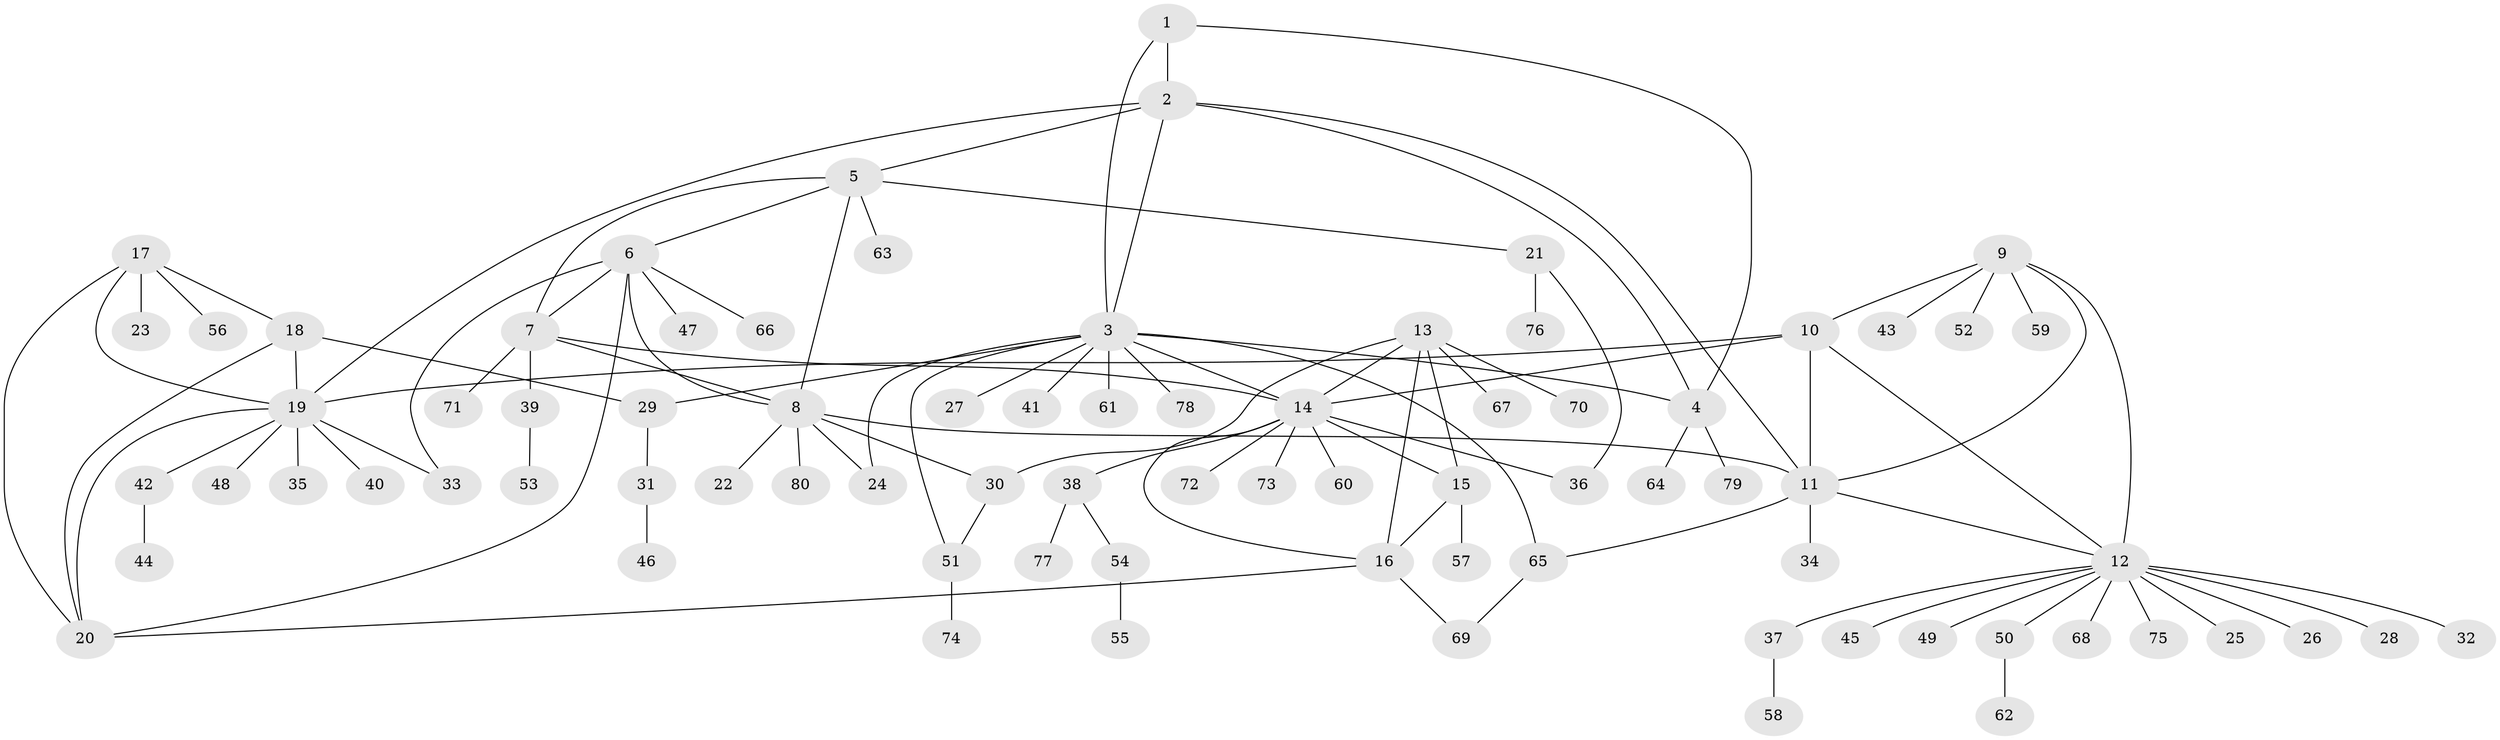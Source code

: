 // coarse degree distribution, {5: 0.03333333333333333, 11: 0.03333333333333333, 3: 0.06666666666666667, 6: 0.016666666666666666, 9: 0.016666666666666666, 4: 0.03333333333333333, 14: 0.016666666666666666, 7: 0.016666666666666666, 10: 0.03333333333333333, 8: 0.016666666666666666, 1: 0.6333333333333333, 2: 0.08333333333333333}
// Generated by graph-tools (version 1.1) at 2025/42/03/06/25 10:42:13]
// undirected, 80 vertices, 108 edges
graph export_dot {
graph [start="1"]
  node [color=gray90,style=filled];
  1;
  2;
  3;
  4;
  5;
  6;
  7;
  8;
  9;
  10;
  11;
  12;
  13;
  14;
  15;
  16;
  17;
  18;
  19;
  20;
  21;
  22;
  23;
  24;
  25;
  26;
  27;
  28;
  29;
  30;
  31;
  32;
  33;
  34;
  35;
  36;
  37;
  38;
  39;
  40;
  41;
  42;
  43;
  44;
  45;
  46;
  47;
  48;
  49;
  50;
  51;
  52;
  53;
  54;
  55;
  56;
  57;
  58;
  59;
  60;
  61;
  62;
  63;
  64;
  65;
  66;
  67;
  68;
  69;
  70;
  71;
  72;
  73;
  74;
  75;
  76;
  77;
  78;
  79;
  80;
  1 -- 2;
  1 -- 3;
  1 -- 4;
  2 -- 3;
  2 -- 4;
  2 -- 5;
  2 -- 11;
  2 -- 19;
  3 -- 4;
  3 -- 14;
  3 -- 24;
  3 -- 27;
  3 -- 29;
  3 -- 41;
  3 -- 51;
  3 -- 61;
  3 -- 65;
  3 -- 78;
  4 -- 64;
  4 -- 79;
  5 -- 6;
  5 -- 7;
  5 -- 8;
  5 -- 21;
  5 -- 63;
  6 -- 7;
  6 -- 8;
  6 -- 20;
  6 -- 33;
  6 -- 47;
  6 -- 66;
  7 -- 8;
  7 -- 14;
  7 -- 39;
  7 -- 71;
  8 -- 11;
  8 -- 22;
  8 -- 24;
  8 -- 30;
  8 -- 80;
  9 -- 10;
  9 -- 11;
  9 -- 12;
  9 -- 43;
  9 -- 52;
  9 -- 59;
  10 -- 11;
  10 -- 12;
  10 -- 14;
  10 -- 19;
  11 -- 12;
  11 -- 34;
  11 -- 65;
  12 -- 25;
  12 -- 26;
  12 -- 28;
  12 -- 32;
  12 -- 37;
  12 -- 45;
  12 -- 49;
  12 -- 50;
  12 -- 68;
  12 -- 75;
  13 -- 14;
  13 -- 15;
  13 -- 16;
  13 -- 30;
  13 -- 67;
  13 -- 70;
  14 -- 15;
  14 -- 16;
  14 -- 36;
  14 -- 38;
  14 -- 60;
  14 -- 72;
  14 -- 73;
  15 -- 16;
  15 -- 57;
  16 -- 20;
  16 -- 69;
  17 -- 18;
  17 -- 19;
  17 -- 20;
  17 -- 23;
  17 -- 56;
  18 -- 19;
  18 -- 20;
  18 -- 29;
  19 -- 20;
  19 -- 33;
  19 -- 35;
  19 -- 40;
  19 -- 42;
  19 -- 48;
  21 -- 36;
  21 -- 76;
  29 -- 31;
  30 -- 51;
  31 -- 46;
  37 -- 58;
  38 -- 54;
  38 -- 77;
  39 -- 53;
  42 -- 44;
  50 -- 62;
  51 -- 74;
  54 -- 55;
  65 -- 69;
}
